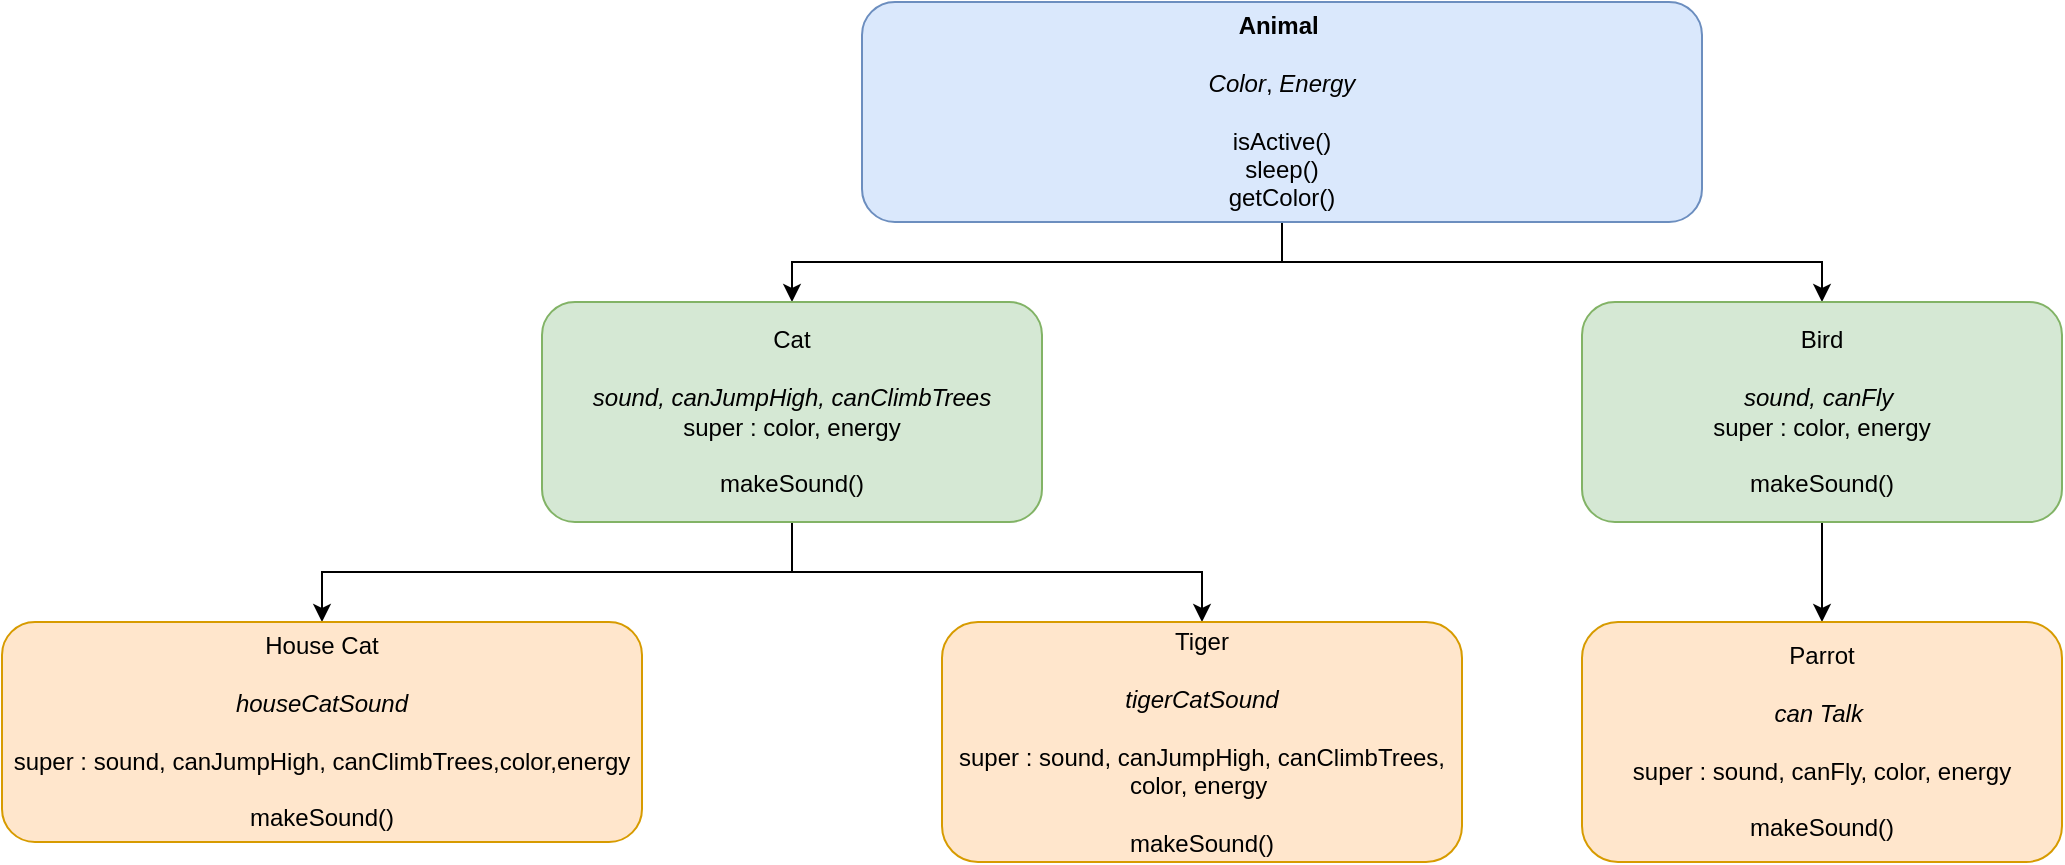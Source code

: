 <mxfile version="21.1.2" type="device">
  <diagram name="Page-1" id="5zkRu18BjuWIeOW6pVk6">
    <mxGraphModel dx="2284" dy="792" grid="1" gridSize="10" guides="1" tooltips="1" connect="1" arrows="1" fold="1" page="1" pageScale="1" pageWidth="850" pageHeight="1100" math="0" shadow="0">
      <root>
        <mxCell id="0" />
        <mxCell id="1" parent="0" />
        <mxCell id="r_NVwcps6o1p1cS2S8Ud-4" style="edgeStyle=orthogonalEdgeStyle;rounded=0;orthogonalLoop=1;jettySize=auto;html=1;exitX=0.5;exitY=1;exitDx=0;exitDy=0;entryX=0.5;entryY=0;entryDx=0;entryDy=0;" edge="1" parent="1" source="r_NVwcps6o1p1cS2S8Ud-1" target="r_NVwcps6o1p1cS2S8Ud-3">
          <mxGeometry relative="1" as="geometry" />
        </mxCell>
        <mxCell id="r_NVwcps6o1p1cS2S8Ud-6" style="edgeStyle=orthogonalEdgeStyle;rounded=0;orthogonalLoop=1;jettySize=auto;html=1;exitX=0.5;exitY=1;exitDx=0;exitDy=0;entryX=0.5;entryY=0;entryDx=0;entryDy=0;" edge="1" parent="1" source="r_NVwcps6o1p1cS2S8Ud-1" target="r_NVwcps6o1p1cS2S8Ud-5">
          <mxGeometry relative="1" as="geometry" />
        </mxCell>
        <mxCell id="r_NVwcps6o1p1cS2S8Ud-1" value="&lt;b&gt;Animal&amp;nbsp;&lt;/b&gt;&lt;br&gt;&lt;br&gt;&lt;i&gt;Color&lt;/i&gt;, &lt;i&gt;Energy&lt;br&gt;&lt;/i&gt;&lt;br&gt;isActive()&lt;br&gt;sleep()&lt;br&gt;getColor()" style="rounded=1;whiteSpace=wrap;html=1;fillColor=#dae8fc;strokeColor=#6c8ebf;" vertex="1" parent="1">
          <mxGeometry x="200" y="10" width="420" height="110" as="geometry" />
        </mxCell>
        <mxCell id="r_NVwcps6o1p1cS2S8Ud-8" style="edgeStyle=orthogonalEdgeStyle;rounded=0;orthogonalLoop=1;jettySize=auto;html=1;exitX=0.5;exitY=1;exitDx=0;exitDy=0;" edge="1" parent="1" source="r_NVwcps6o1p1cS2S8Ud-3" target="r_NVwcps6o1p1cS2S8Ud-7">
          <mxGeometry relative="1" as="geometry" />
        </mxCell>
        <mxCell id="r_NVwcps6o1p1cS2S8Ud-10" style="edgeStyle=orthogonalEdgeStyle;rounded=0;orthogonalLoop=1;jettySize=auto;html=1;exitX=0.5;exitY=1;exitDx=0;exitDy=0;entryX=0.5;entryY=0;entryDx=0;entryDy=0;" edge="1" parent="1" source="r_NVwcps6o1p1cS2S8Ud-3" target="r_NVwcps6o1p1cS2S8Ud-9">
          <mxGeometry relative="1" as="geometry" />
        </mxCell>
        <mxCell id="r_NVwcps6o1p1cS2S8Ud-3" value="Cat&lt;br&gt;&lt;br&gt;&lt;i&gt;sound, canJumpHigh, canClimbTrees&lt;br&gt;&lt;/i&gt;super : color, energy&lt;br&gt;&lt;br&gt;makeSound()" style="rounded=1;whiteSpace=wrap;html=1;fillColor=#d5e8d4;strokeColor=#82b366;" vertex="1" parent="1">
          <mxGeometry x="40" y="160" width="250" height="110" as="geometry" />
        </mxCell>
        <mxCell id="r_NVwcps6o1p1cS2S8Ud-12" style="edgeStyle=orthogonalEdgeStyle;rounded=0;orthogonalLoop=1;jettySize=auto;html=1;exitX=0.5;exitY=1;exitDx=0;exitDy=0;" edge="1" parent="1" source="r_NVwcps6o1p1cS2S8Ud-5" target="r_NVwcps6o1p1cS2S8Ud-11">
          <mxGeometry relative="1" as="geometry" />
        </mxCell>
        <mxCell id="r_NVwcps6o1p1cS2S8Ud-5" value="Bird&lt;br&gt;&lt;br&gt;&lt;i&gt;sound, canFly&amp;nbsp;&lt;br&gt;&lt;/i&gt;super : color, energy&lt;br&gt;&lt;br&gt;makeSound()" style="rounded=1;whiteSpace=wrap;html=1;fillColor=#d5e8d4;strokeColor=#82b366;" vertex="1" parent="1">
          <mxGeometry x="560" y="160" width="240" height="110" as="geometry" />
        </mxCell>
        <mxCell id="r_NVwcps6o1p1cS2S8Ud-7" value="House Cat&lt;br&gt;&lt;br&gt;&lt;i&gt;houseCatSound&lt;br&gt;&lt;/i&gt;&lt;br&gt;super : sound, canJumpHigh, canClimbTrees,color,energy&lt;br&gt;&lt;br&gt;makeSound()" style="rounded=1;whiteSpace=wrap;html=1;fillColor=#ffe6cc;strokeColor=#d79b00;" vertex="1" parent="1">
          <mxGeometry x="-230" y="320" width="320" height="110" as="geometry" />
        </mxCell>
        <mxCell id="r_NVwcps6o1p1cS2S8Ud-9" value="Tiger&lt;br&gt;&lt;br&gt;&lt;i&gt;tigerCatSound&lt;br&gt;&lt;/i&gt;&lt;br&gt;super : sound, canJumpHigh, canClimbTrees, color, energy&amp;nbsp;&lt;br&gt;&lt;br&gt;makeSound()" style="rounded=1;whiteSpace=wrap;html=1;fillColor=#ffe6cc;strokeColor=#d79b00;" vertex="1" parent="1">
          <mxGeometry x="240" y="320" width="260" height="120" as="geometry" />
        </mxCell>
        <mxCell id="r_NVwcps6o1p1cS2S8Ud-11" value="Parrot&lt;br&gt;&lt;br&gt;&lt;i&gt;can Talk&amp;nbsp;&lt;br&gt;&lt;/i&gt;&lt;br&gt;super : sound, canFly, color, energy&lt;br&gt;&lt;br&gt;makeSound()" style="rounded=1;whiteSpace=wrap;html=1;fillColor=#ffe6cc;strokeColor=#d79b00;" vertex="1" parent="1">
          <mxGeometry x="560" y="320" width="240" height="120" as="geometry" />
        </mxCell>
      </root>
    </mxGraphModel>
  </diagram>
</mxfile>
